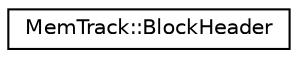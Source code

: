 digraph "Graphical Class Hierarchy"
{
 // LATEX_PDF_SIZE
  edge [fontname="Helvetica",fontsize="10",labelfontname="Helvetica",labelfontsize="10"];
  node [fontname="Helvetica",fontsize="10",shape=record];
  rankdir="LR";
  Node0 [label="MemTrack::BlockHeader",height=0.2,width=0.4,color="black", fillcolor="white", style="filled",URL="$class_mem_track_1_1_block_header.html",tooltip=" "];
}

